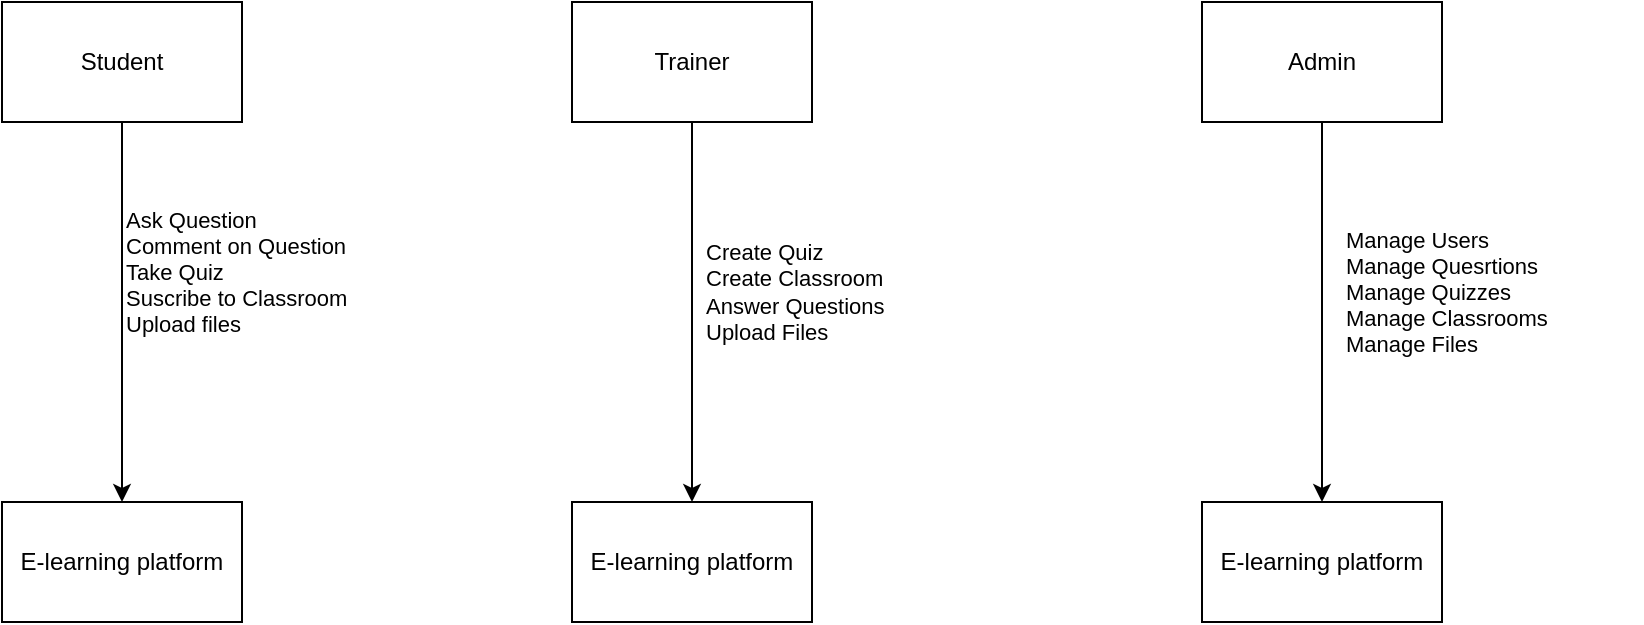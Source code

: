 <mxfile>
    <diagram id="TdWcNZ9Ztq1DVnzxSKYu" name="Page-1">
        <mxGraphModel dx="1085" dy="600" grid="1" gridSize="10" guides="1" tooltips="1" connect="1" arrows="1" fold="1" page="1" pageScale="1" pageWidth="850" pageHeight="1100" math="0" shadow="0">
            <root>
                <mxCell id="0"/>
                <mxCell id="1" parent="0"/>
                <mxCell id="6" value="" style="edgeStyle=none;html=1;" edge="1" parent="1" source="2" target="5">
                    <mxGeometry relative="1" as="geometry"/>
                </mxCell>
                <mxCell id="2" value="Student" style="rounded=0;whiteSpace=wrap;html=1;" vertex="1" parent="1">
                    <mxGeometry x="20" y="20" width="120" height="60" as="geometry"/>
                </mxCell>
                <mxCell id="5" value="E-learning platform" style="rounded=0;whiteSpace=wrap;html=1;" vertex="1" parent="1">
                    <mxGeometry x="20" y="270" width="120" height="60" as="geometry"/>
                </mxCell>
                <mxCell id="7" value="" style="edgeStyle=none;html=1;" edge="1" parent="1" source="8" target="9">
                    <mxGeometry relative="1" as="geometry"/>
                </mxCell>
                <mxCell id="8" value="Trainer" style="rounded=0;whiteSpace=wrap;html=1;" vertex="1" parent="1">
                    <mxGeometry x="305" y="20" width="120" height="60" as="geometry"/>
                </mxCell>
                <mxCell id="9" value="E-learning platform" style="rounded=0;whiteSpace=wrap;html=1;" vertex="1" parent="1">
                    <mxGeometry x="305" y="270" width="120" height="60" as="geometry"/>
                </mxCell>
                <mxCell id="10" value="" style="edgeStyle=none;html=1;" edge="1" parent="1" source="11" target="12">
                    <mxGeometry relative="1" as="geometry"/>
                </mxCell>
                <mxCell id="11" value="Admin" style="rounded=0;whiteSpace=wrap;html=1;" vertex="1" parent="1">
                    <mxGeometry x="620" y="20" width="120" height="60" as="geometry"/>
                </mxCell>
                <mxCell id="12" value="E-learning platform" style="rounded=0;whiteSpace=wrap;html=1;" vertex="1" parent="1">
                    <mxGeometry x="620" y="270" width="120" height="60" as="geometry"/>
                </mxCell>
                <mxCell id="14" value="Ask Question&lt;br&gt;Comment on Question&lt;br&gt;Take Quiz&lt;br&gt;Suscribe to Classroom&lt;br&gt;Upload files" style="text;html=1;strokeColor=none;fillColor=none;align=left;verticalAlign=middle;whiteSpace=wrap;rounded=0;fontSize=11;" vertex="1" parent="1">
                    <mxGeometry x="80" y="110" width="150" height="90" as="geometry"/>
                </mxCell>
                <mxCell id="15" value="Create Quiz&lt;br&gt;Create Classroom&lt;br&gt;Answer Questions&lt;br&gt;Upload Files" style="text;html=1;strokeColor=none;fillColor=none;align=left;verticalAlign=middle;whiteSpace=wrap;rounded=0;fontSize=11;" vertex="1" parent="1">
                    <mxGeometry x="370" y="120" width="150" height="90" as="geometry"/>
                </mxCell>
                <mxCell id="16" value="Manage Users&lt;br&gt;Manage Quesrtions&lt;br&gt;Manage Quizzes&lt;br&gt;Manage Classrooms&lt;br&gt;Manage Files" style="text;html=1;strokeColor=none;fillColor=none;align=left;verticalAlign=middle;whiteSpace=wrap;rounded=0;fontSize=11;" vertex="1" parent="1">
                    <mxGeometry x="690" y="120" width="150" height="90" as="geometry"/>
                </mxCell>
            </root>
        </mxGraphModel>
    </diagram>
</mxfile>